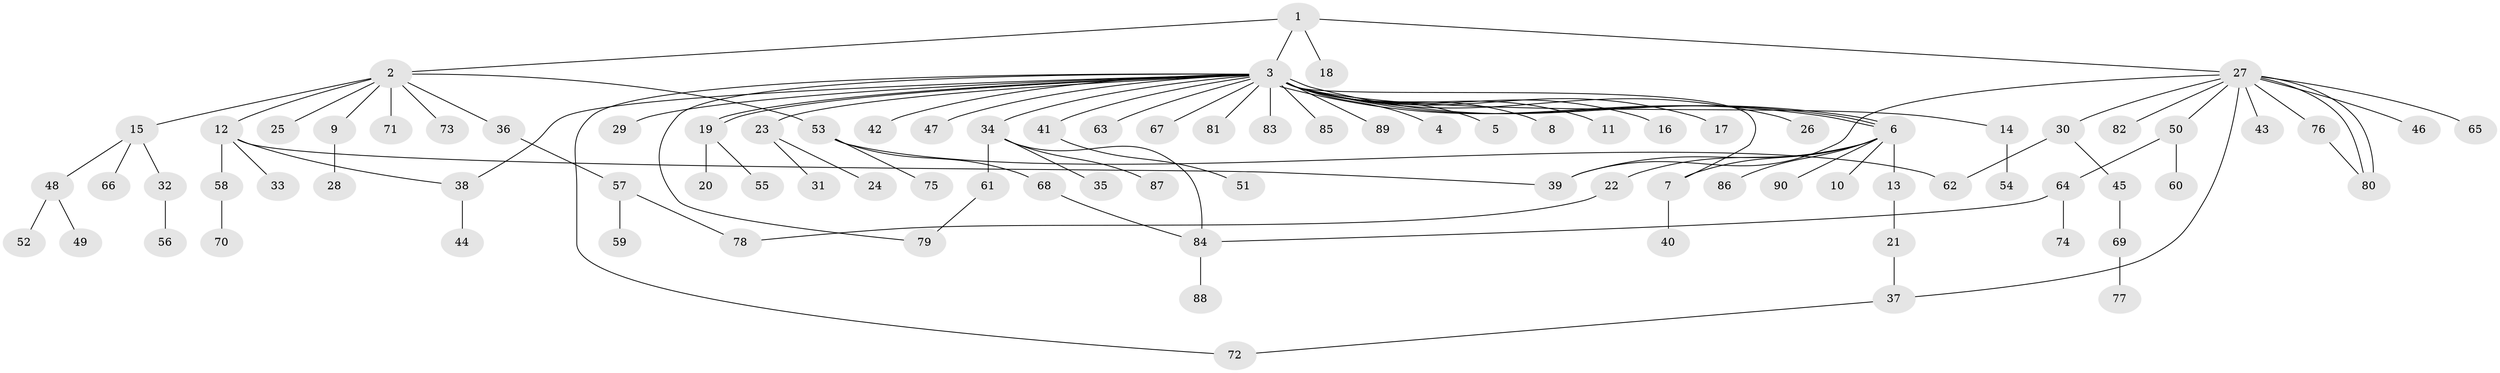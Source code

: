 // coarse degree distribution, {1: 0.6206896551724138, 21: 0.034482758620689655, 3: 0.06896551724137931, 4: 0.10344827586206896, 5: 0.034482758620689655, 2: 0.10344827586206896, 6: 0.034482758620689655}
// Generated by graph-tools (version 1.1) at 2025/36/03/04/25 23:36:52]
// undirected, 90 vertices, 105 edges
graph export_dot {
  node [color=gray90,style=filled];
  1;
  2;
  3;
  4;
  5;
  6;
  7;
  8;
  9;
  10;
  11;
  12;
  13;
  14;
  15;
  16;
  17;
  18;
  19;
  20;
  21;
  22;
  23;
  24;
  25;
  26;
  27;
  28;
  29;
  30;
  31;
  32;
  33;
  34;
  35;
  36;
  37;
  38;
  39;
  40;
  41;
  42;
  43;
  44;
  45;
  46;
  47;
  48;
  49;
  50;
  51;
  52;
  53;
  54;
  55;
  56;
  57;
  58;
  59;
  60;
  61;
  62;
  63;
  64;
  65;
  66;
  67;
  68;
  69;
  70;
  71;
  72;
  73;
  74;
  75;
  76;
  77;
  78;
  79;
  80;
  81;
  82;
  83;
  84;
  85;
  86;
  87;
  88;
  89;
  90;
  1 -- 2;
  1 -- 3;
  1 -- 18;
  1 -- 27;
  2 -- 9;
  2 -- 12;
  2 -- 15;
  2 -- 25;
  2 -- 36;
  2 -- 53;
  2 -- 71;
  2 -- 73;
  3 -- 4;
  3 -- 5;
  3 -- 6;
  3 -- 6;
  3 -- 6;
  3 -- 7;
  3 -- 8;
  3 -- 11;
  3 -- 14;
  3 -- 16;
  3 -- 17;
  3 -- 19;
  3 -- 19;
  3 -- 23;
  3 -- 26;
  3 -- 29;
  3 -- 34;
  3 -- 38;
  3 -- 41;
  3 -- 42;
  3 -- 47;
  3 -- 63;
  3 -- 67;
  3 -- 72;
  3 -- 79;
  3 -- 81;
  3 -- 83;
  3 -- 85;
  3 -- 89;
  6 -- 7;
  6 -- 10;
  6 -- 13;
  6 -- 22;
  6 -- 39;
  6 -- 86;
  6 -- 90;
  7 -- 40;
  9 -- 28;
  12 -- 33;
  12 -- 38;
  12 -- 39;
  12 -- 58;
  13 -- 21;
  14 -- 54;
  15 -- 32;
  15 -- 48;
  15 -- 66;
  19 -- 20;
  19 -- 55;
  21 -- 37;
  22 -- 78;
  23 -- 24;
  23 -- 31;
  27 -- 30;
  27 -- 37;
  27 -- 39;
  27 -- 43;
  27 -- 46;
  27 -- 50;
  27 -- 65;
  27 -- 76;
  27 -- 80;
  27 -- 80;
  27 -- 82;
  30 -- 45;
  30 -- 62;
  32 -- 56;
  34 -- 35;
  34 -- 61;
  34 -- 84;
  34 -- 87;
  36 -- 57;
  37 -- 72;
  38 -- 44;
  41 -- 51;
  45 -- 69;
  48 -- 49;
  48 -- 52;
  50 -- 60;
  50 -- 64;
  53 -- 62;
  53 -- 68;
  53 -- 75;
  57 -- 59;
  57 -- 78;
  58 -- 70;
  61 -- 79;
  64 -- 74;
  64 -- 84;
  68 -- 84;
  69 -- 77;
  76 -- 80;
  84 -- 88;
}
